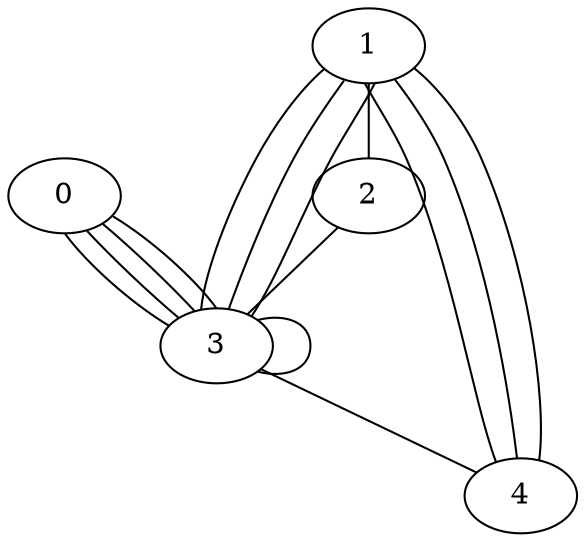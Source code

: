 graph graphname { 0;  3;  1;  2;  4; 0--3; 0--3; 0--3; 0--3; 1--2; 1--3; 1--3; 1--3; 1--4; 1--4; 1--4; 2--3; 3--3; 3--4; }